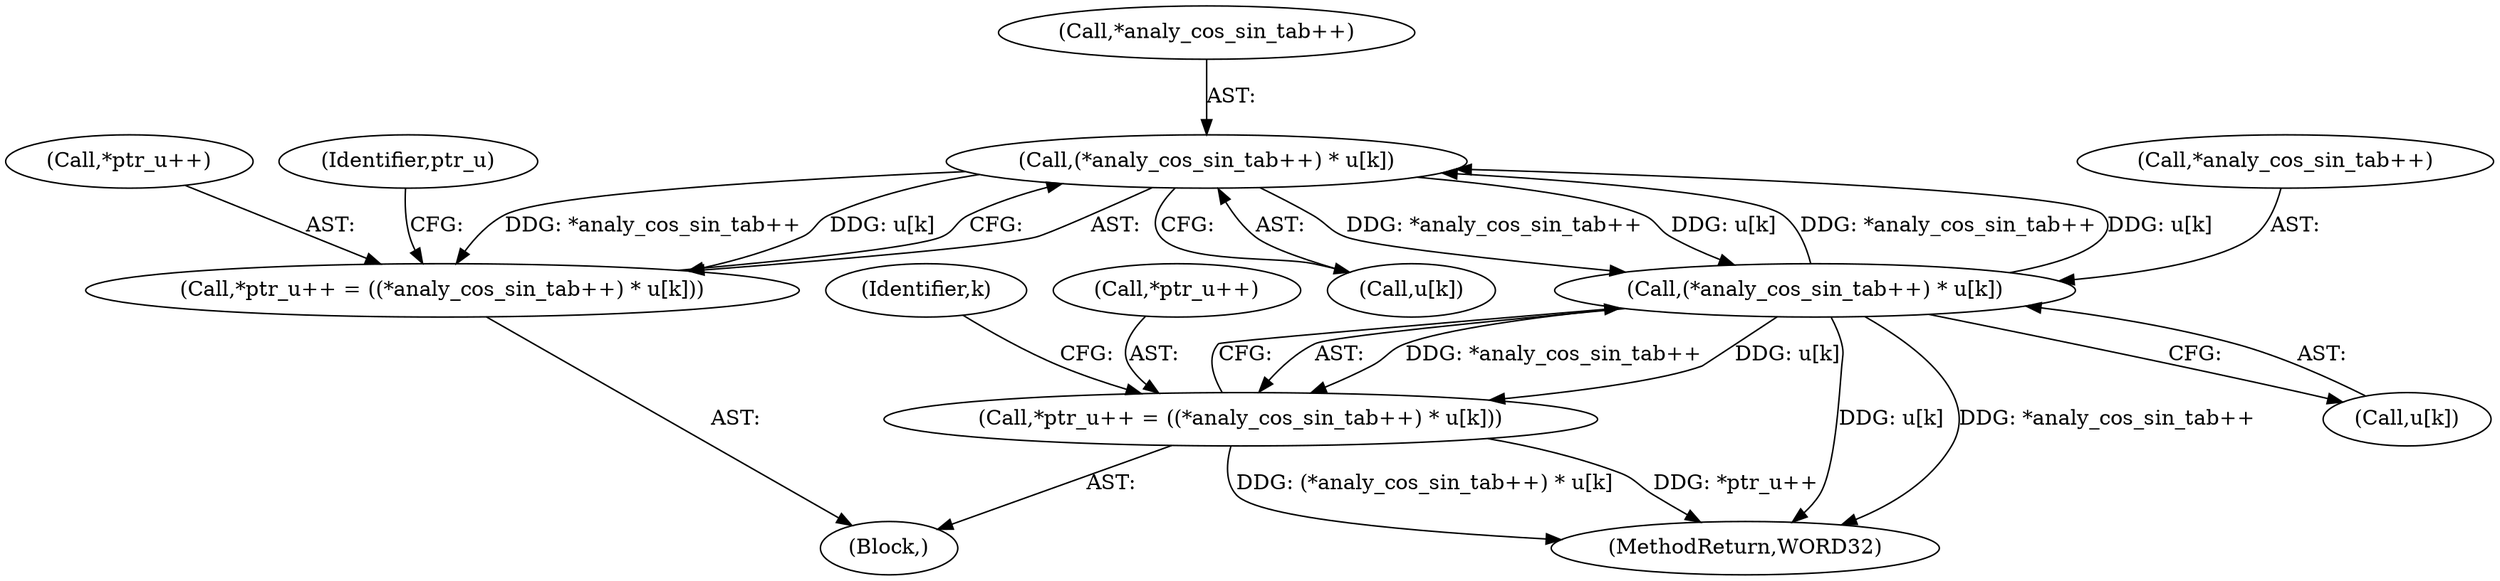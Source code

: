 digraph "0_Android_04e8cd58f075bec5892e369c8deebca9c67e855c_2@array" {
"1000497" [label="(Call,(*analy_cos_sin_tab++) * u[k])"];
"1000508" [label="(Call,(*analy_cos_sin_tab++) * u[k])"];
"1000497" [label="(Call,(*analy_cos_sin_tab++) * u[k])"];
"1000493" [label="(Call,*ptr_u++ = ((*analy_cos_sin_tab++) * u[k]))"];
"1000504" [label="(Call,*ptr_u++ = ((*analy_cos_sin_tab++) * u[k]))"];
"1000512" [label="(Call,u[k])"];
"1000507" [label="(Identifier,ptr_u)"];
"1000501" [label="(Call,u[k])"];
"1000493" [label="(Call,*ptr_u++ = ((*analy_cos_sin_tab++) * u[k]))"];
"1000497" [label="(Call,(*analy_cos_sin_tab++) * u[k])"];
"1000508" [label="(Call,(*analy_cos_sin_tab++) * u[k])"];
"1000498" [label="(Call,*analy_cos_sin_tab++)"];
"1000509" [label="(Call,*analy_cos_sin_tab++)"];
"1000505" [label="(Call,*ptr_u++)"];
"1000579" [label="(MethodReturn,WORD32)"];
"1000492" [label="(Block,)"];
"1000504" [label="(Call,*ptr_u++ = ((*analy_cos_sin_tab++) * u[k]))"];
"1000494" [label="(Call,*ptr_u++)"];
"1000491" [label="(Identifier,k)"];
"1000497" -> "1000493"  [label="AST: "];
"1000497" -> "1000501"  [label="CFG: "];
"1000498" -> "1000497"  [label="AST: "];
"1000501" -> "1000497"  [label="AST: "];
"1000493" -> "1000497"  [label="CFG: "];
"1000497" -> "1000493"  [label="DDG: *analy_cos_sin_tab++"];
"1000497" -> "1000493"  [label="DDG: u[k]"];
"1000508" -> "1000497"  [label="DDG: *analy_cos_sin_tab++"];
"1000508" -> "1000497"  [label="DDG: u[k]"];
"1000497" -> "1000508"  [label="DDG: *analy_cos_sin_tab++"];
"1000497" -> "1000508"  [label="DDG: u[k]"];
"1000508" -> "1000504"  [label="AST: "];
"1000508" -> "1000512"  [label="CFG: "];
"1000509" -> "1000508"  [label="AST: "];
"1000512" -> "1000508"  [label="AST: "];
"1000504" -> "1000508"  [label="CFG: "];
"1000508" -> "1000579"  [label="DDG: *analy_cos_sin_tab++"];
"1000508" -> "1000579"  [label="DDG: u[k]"];
"1000508" -> "1000504"  [label="DDG: *analy_cos_sin_tab++"];
"1000508" -> "1000504"  [label="DDG: u[k]"];
"1000493" -> "1000492"  [label="AST: "];
"1000494" -> "1000493"  [label="AST: "];
"1000507" -> "1000493"  [label="CFG: "];
"1000504" -> "1000492"  [label="AST: "];
"1000505" -> "1000504"  [label="AST: "];
"1000491" -> "1000504"  [label="CFG: "];
"1000504" -> "1000579"  [label="DDG: *ptr_u++"];
"1000504" -> "1000579"  [label="DDG: (*analy_cos_sin_tab++) * u[k]"];
}
